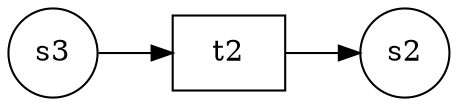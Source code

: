 digraph petrinet{
node[shape=circle];
rankdir=LR;
"s2";
"s3";
"t2" [shape=box];
"s3"->"t2"
"t2"->"s2"
}